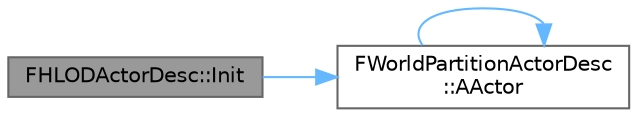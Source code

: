 digraph "FHLODActorDesc::Init"
{
 // INTERACTIVE_SVG=YES
 // LATEX_PDF_SIZE
  bgcolor="transparent";
  edge [fontname=Helvetica,fontsize=10,labelfontname=Helvetica,labelfontsize=10];
  node [fontname=Helvetica,fontsize=10,shape=box,height=0.2,width=0.4];
  rankdir="LR";
  Node1 [id="Node000001",label="FHLODActorDesc::Init",height=0.2,width=0.4,color="gray40", fillcolor="grey60", style="filled", fontcolor="black",tooltip=" "];
  Node1 -> Node2 [id="edge1_Node000001_Node000002",color="steelblue1",style="solid",tooltip=" "];
  Node2 [id="Node000002",label="FWorldPartitionActorDesc\l::AActor",height=0.2,width=0.4,color="grey40", fillcolor="white", style="filled",URL="$da/d0e/classFWorldPartitionActorDesc.html#a141ade871e571e4b28753fc9c832c7c8",tooltip=" "];
  Node2 -> Node2 [id="edge2_Node000002_Node000002",color="steelblue1",style="solid",tooltip=" "];
}
